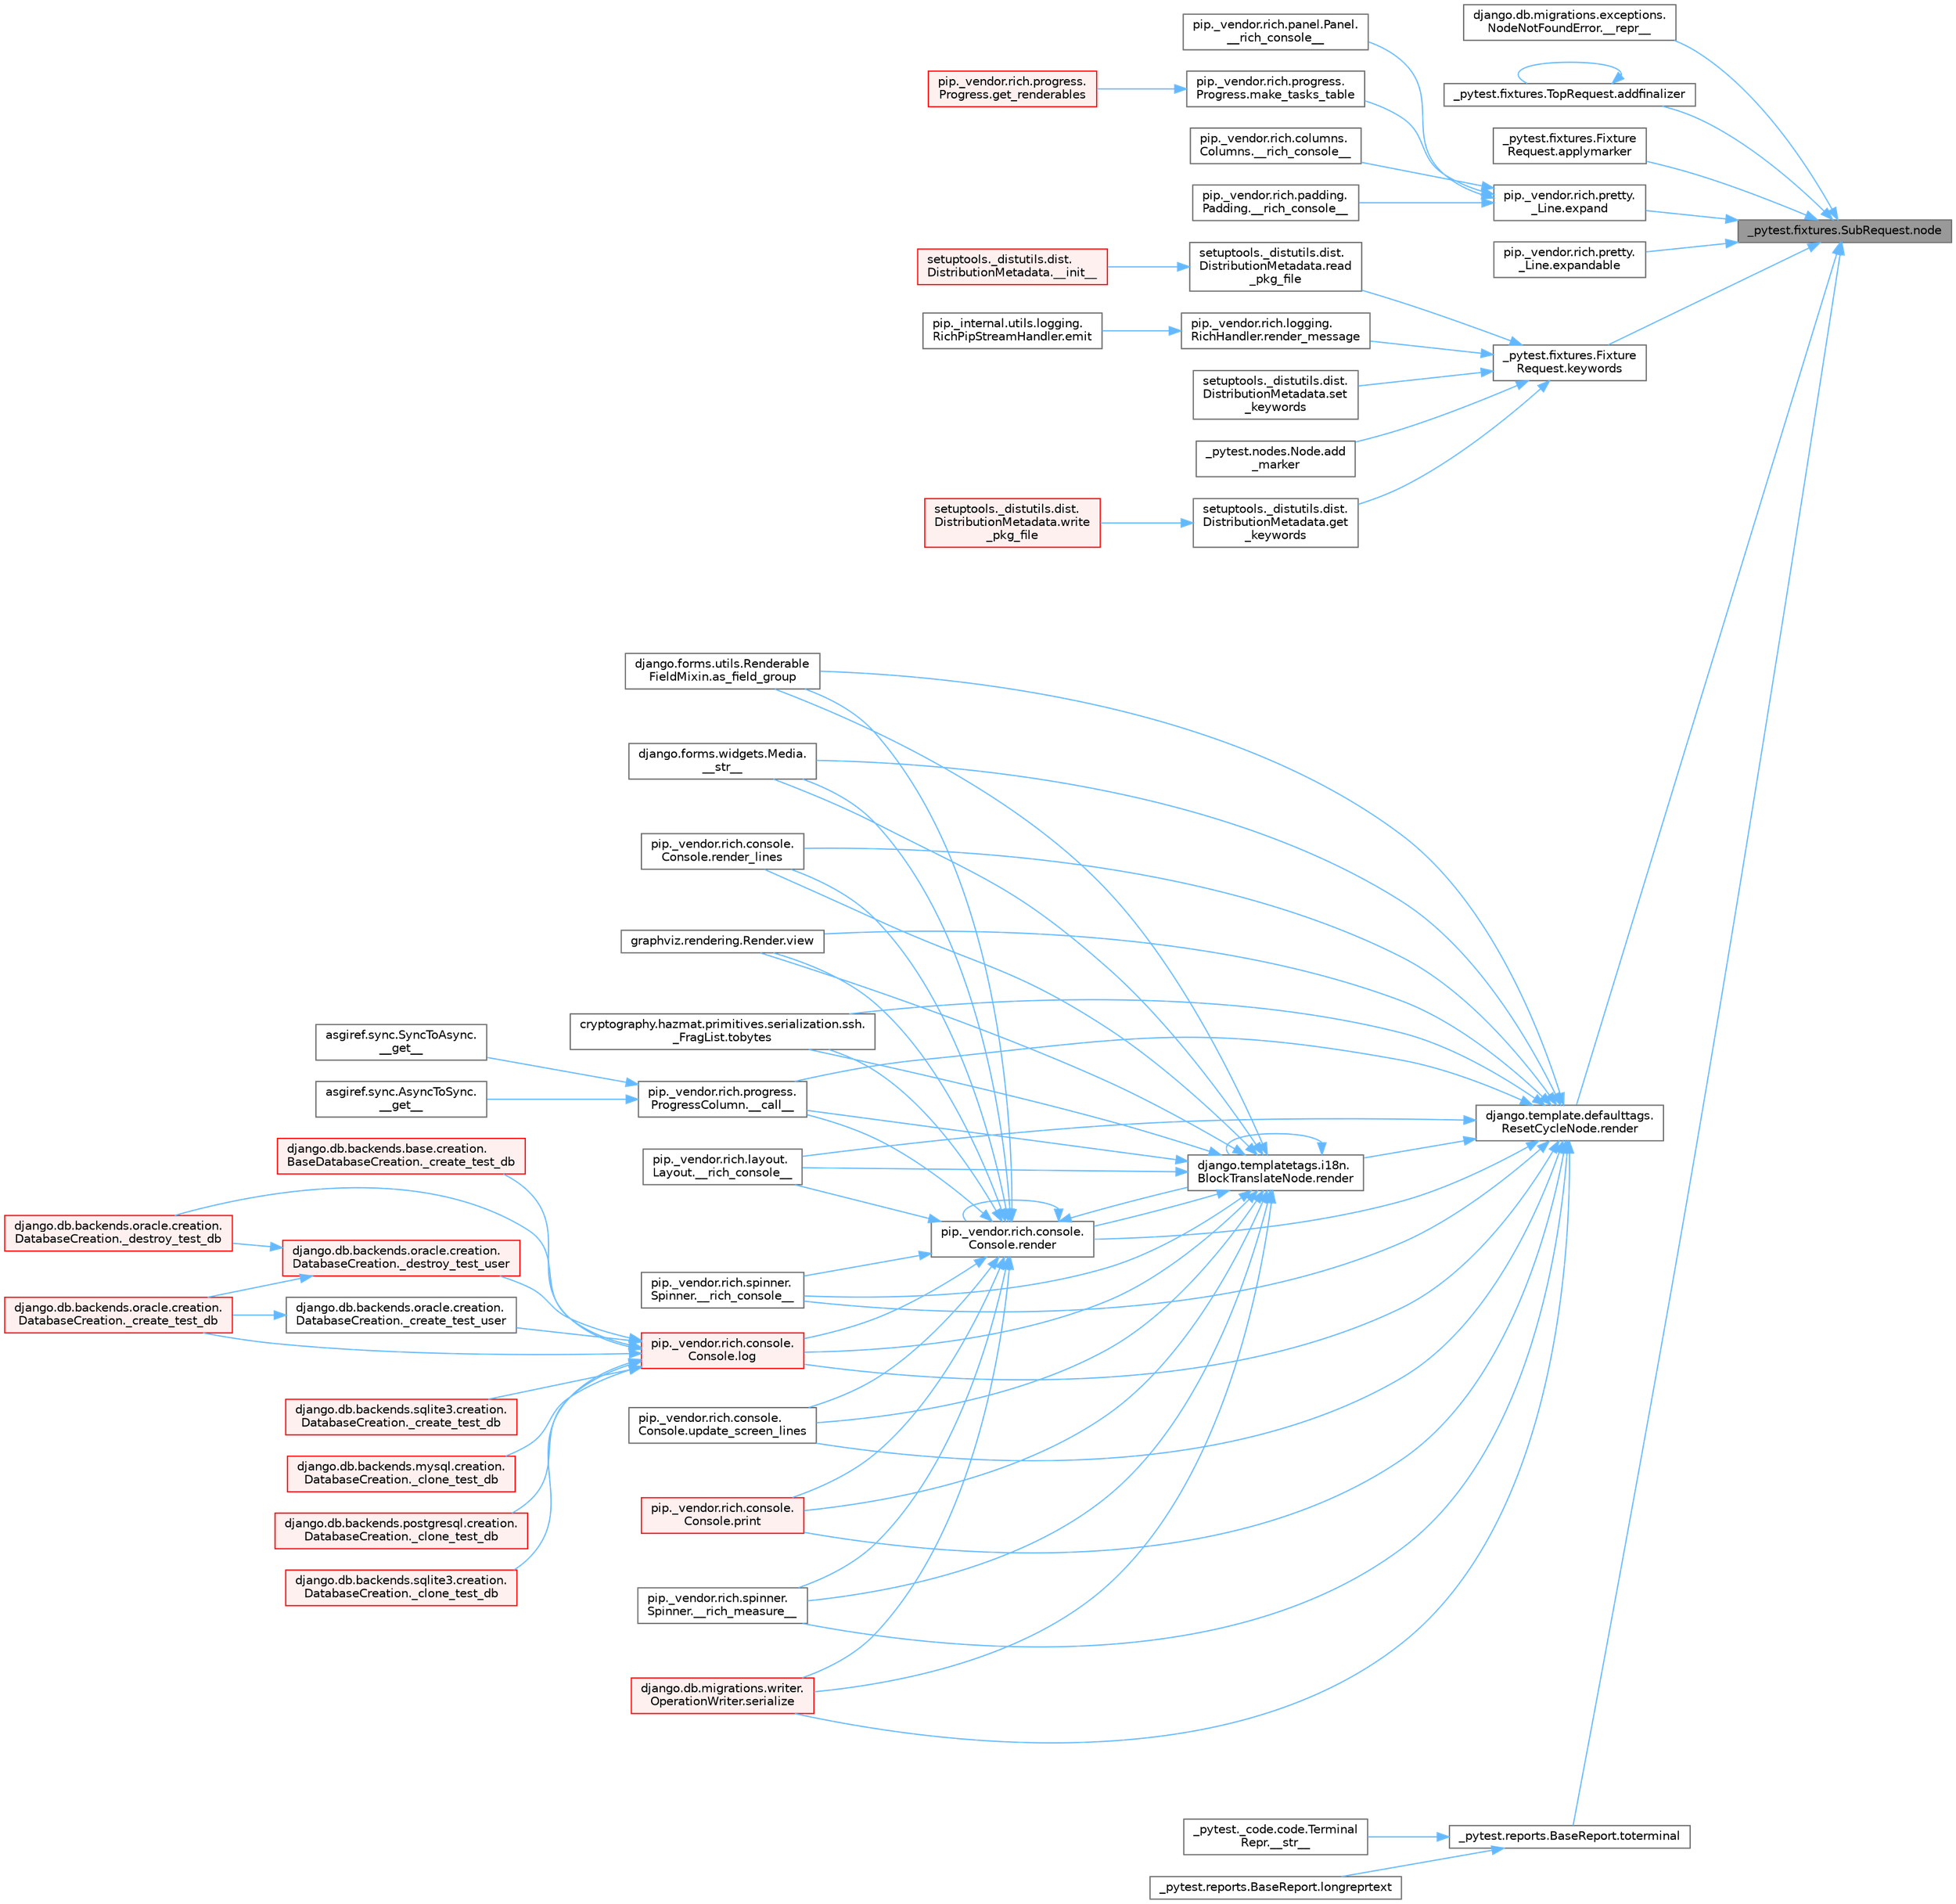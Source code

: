digraph "_pytest.fixtures.SubRequest.node"
{
 // LATEX_PDF_SIZE
  bgcolor="transparent";
  edge [fontname=Helvetica,fontsize=10,labelfontname=Helvetica,labelfontsize=10];
  node [fontname=Helvetica,fontsize=10,shape=box,height=0.2,width=0.4];
  rankdir="RL";
  Node1 [id="Node000001",label="_pytest.fixtures.SubRequest.node",height=0.2,width=0.4,color="gray40", fillcolor="grey60", style="filled", fontcolor="black",tooltip=" "];
  Node1 -> Node2 [id="edge1_Node000001_Node000002",dir="back",color="steelblue1",style="solid",tooltip=" "];
  Node2 [id="Node000002",label="django.db.migrations.exceptions.\lNodeNotFoundError.__repr__",height=0.2,width=0.4,color="grey40", fillcolor="white", style="filled",URL="$classdjango_1_1db_1_1migrations_1_1exceptions_1_1_node_not_found_error.html#aeab1e400d86525529dba0a2e0c89b36b",tooltip=" "];
  Node1 -> Node3 [id="edge2_Node000001_Node000003",dir="back",color="steelblue1",style="solid",tooltip=" "];
  Node3 [id="Node000003",label="_pytest.fixtures.TopRequest.addfinalizer",height=0.2,width=0.4,color="grey40", fillcolor="white", style="filled",URL="$class__pytest_1_1fixtures_1_1_top_request.html#af4f7e35bebb757ed491840b002b88ad7",tooltip=" "];
  Node3 -> Node3 [id="edge3_Node000003_Node000003",dir="back",color="steelblue1",style="solid",tooltip=" "];
  Node1 -> Node4 [id="edge4_Node000001_Node000004",dir="back",color="steelblue1",style="solid",tooltip=" "];
  Node4 [id="Node000004",label="_pytest.fixtures.Fixture\lRequest.applymarker",height=0.2,width=0.4,color="grey40", fillcolor="white", style="filled",URL="$class__pytest_1_1fixtures_1_1_fixture_request.html#ac920f1ed17b45ce70be934c509d083a9",tooltip=" "];
  Node1 -> Node5 [id="edge5_Node000001_Node000005",dir="back",color="steelblue1",style="solid",tooltip=" "];
  Node5 [id="Node000005",label="pip._vendor.rich.pretty.\l_Line.expand",height=0.2,width=0.4,color="grey40", fillcolor="white", style="filled",URL="$classpip_1_1__vendor_1_1rich_1_1pretty_1_1___line.html#a41a6ede72c0e0f5e6077839374bbc730",tooltip=" "];
  Node5 -> Node6 [id="edge6_Node000005_Node000006",dir="back",color="steelblue1",style="solid",tooltip=" "];
  Node6 [id="Node000006",label="pip._vendor.rich.columns.\lColumns.__rich_console__",height=0.2,width=0.4,color="grey40", fillcolor="white", style="filled",URL="$classpip_1_1__vendor_1_1rich_1_1columns_1_1_columns.html#aaae297ec38827f15d1d15327be4e4a12",tooltip=" "];
  Node5 -> Node7 [id="edge7_Node000005_Node000007",dir="back",color="steelblue1",style="solid",tooltip=" "];
  Node7 [id="Node000007",label="pip._vendor.rich.padding.\lPadding.__rich_console__",height=0.2,width=0.4,color="grey40", fillcolor="white", style="filled",URL="$classpip_1_1__vendor_1_1rich_1_1padding_1_1_padding.html#a23e27b4fb591fa1a4b6a04c497729077",tooltip=" "];
  Node5 -> Node8 [id="edge8_Node000005_Node000008",dir="back",color="steelblue1",style="solid",tooltip=" "];
  Node8 [id="Node000008",label="pip._vendor.rich.panel.Panel.\l__rich_console__",height=0.2,width=0.4,color="grey40", fillcolor="white", style="filled",URL="$classpip_1_1__vendor_1_1rich_1_1panel_1_1_panel.html#a6c612abd2dc827e0625fba926d709fb6",tooltip=" "];
  Node5 -> Node9 [id="edge9_Node000005_Node000009",dir="back",color="steelblue1",style="solid",tooltip=" "];
  Node9 [id="Node000009",label="pip._vendor.rich.progress.\lProgress.make_tasks_table",height=0.2,width=0.4,color="grey40", fillcolor="white", style="filled",URL="$classpip_1_1__vendor_1_1rich_1_1progress_1_1_progress.html#a42f4570b586d6cc467773cc7303b830d",tooltip=" "];
  Node9 -> Node10 [id="edge10_Node000009_Node000010",dir="back",color="steelblue1",style="solid",tooltip=" "];
  Node10 [id="Node000010",label="pip._vendor.rich.progress.\lProgress.get_renderables",height=0.2,width=0.4,color="red", fillcolor="#FFF0F0", style="filled",URL="$classpip_1_1__vendor_1_1rich_1_1progress_1_1_progress.html#ae329cb9b10713e0971717cebcf2d234f",tooltip=" "];
  Node1 -> Node3183 [id="edge11_Node000001_Node003183",dir="back",color="steelblue1",style="solid",tooltip=" "];
  Node3183 [id="Node003183",label="pip._vendor.rich.pretty.\l_Line.expandable",height=0.2,width=0.4,color="grey40", fillcolor="white", style="filled",URL="$classpip_1_1__vendor_1_1rich_1_1pretty_1_1___line.html#a3249a1c8f8bc712ec116e52c47024fc6",tooltip=" "];
  Node1 -> Node3184 [id="edge12_Node000001_Node003184",dir="back",color="steelblue1",style="solid",tooltip=" "];
  Node3184 [id="Node003184",label="_pytest.fixtures.Fixture\lRequest.keywords",height=0.2,width=0.4,color="grey40", fillcolor="white", style="filled",URL="$class__pytest_1_1fixtures_1_1_fixture_request.html#a5f3dcdc2c5f89a17d0669f23412ea34b",tooltip=" "];
  Node3184 -> Node3185 [id="edge13_Node003184_Node003185",dir="back",color="steelblue1",style="solid",tooltip=" "];
  Node3185 [id="Node003185",label="_pytest.nodes.Node.add\l_marker",height=0.2,width=0.4,color="grey40", fillcolor="white", style="filled",URL="$class__pytest_1_1nodes_1_1_node.html#a7b6ae62bc760ed7c93532afb89e63c30",tooltip=" "];
  Node3184 -> Node3186 [id="edge14_Node003184_Node003186",dir="back",color="steelblue1",style="solid",tooltip=" "];
  Node3186 [id="Node003186",label="setuptools._distutils.dist.\lDistributionMetadata.get\l_keywords",height=0.2,width=0.4,color="grey40", fillcolor="white", style="filled",URL="$classsetuptools_1_1__distutils_1_1dist_1_1_distribution_metadata.html#ade85519fe7eeecaac4aaf57bafedbdf1",tooltip=" "];
  Node3186 -> Node597 [id="edge15_Node003186_Node000597",dir="back",color="steelblue1",style="solid",tooltip=" "];
  Node597 [id="Node000597",label="setuptools._distutils.dist.\lDistributionMetadata.write\l_pkg_file",height=0.2,width=0.4,color="red", fillcolor="#FFF0F0", style="filled",URL="$classsetuptools_1_1__distutils_1_1dist_1_1_distribution_metadata.html#a2a55009e9d487a82234459fb242f4be0",tooltip=" "];
  Node3184 -> Node773 [id="edge16_Node003184_Node000773",dir="back",color="steelblue1",style="solid",tooltip=" "];
  Node773 [id="Node000773",label="setuptools._distutils.dist.\lDistributionMetadata.read\l_pkg_file",height=0.2,width=0.4,color="grey40", fillcolor="white", style="filled",URL="$classsetuptools_1_1__distutils_1_1dist_1_1_distribution_metadata.html#a7efe01ce942992105bfa0866706a2f20",tooltip=" "];
  Node773 -> Node774 [id="edge17_Node000773_Node000774",dir="back",color="steelblue1",style="solid",tooltip=" "];
  Node774 [id="Node000774",label="setuptools._distutils.dist.\lDistributionMetadata.__init__",height=0.2,width=0.4,color="red", fillcolor="#FFF0F0", style="filled",URL="$classsetuptools_1_1__distutils_1_1dist_1_1_distribution_metadata.html#a9bb96b84b0e1b192123f7d73c778a97b",tooltip=" "];
  Node3184 -> Node3187 [id="edge18_Node003184_Node003187",dir="back",color="steelblue1",style="solid",tooltip=" "];
  Node3187 [id="Node003187",label="pip._vendor.rich.logging.\lRichHandler.render_message",height=0.2,width=0.4,color="grey40", fillcolor="white", style="filled",URL="$classpip_1_1__vendor_1_1rich_1_1logging_1_1_rich_handler.html#a9107db7a8c42f02d46e5b88f309d38c6",tooltip=" "];
  Node3187 -> Node586 [id="edge19_Node003187_Node000586",dir="back",color="steelblue1",style="solid",tooltip=" "];
  Node586 [id="Node000586",label="pip._internal.utils.logging.\lRichPipStreamHandler.emit",height=0.2,width=0.4,color="grey40", fillcolor="white", style="filled",URL="$classpip_1_1__internal_1_1utils_1_1logging_1_1_rich_pip_stream_handler.html#ad9f05ef5ca9f8e35a17f0786341ede5e",tooltip=" "];
  Node3184 -> Node3188 [id="edge20_Node003184_Node003188",dir="back",color="steelblue1",style="solid",tooltip=" "];
  Node3188 [id="Node003188",label="setuptools._distutils.dist.\lDistributionMetadata.set\l_keywords",height=0.2,width=0.4,color="grey40", fillcolor="white", style="filled",URL="$classsetuptools_1_1__distutils_1_1dist_1_1_distribution_metadata.html#ae3f1f722eb6246ce3b9ac2264ade8be8",tooltip=" "];
  Node1 -> Node3189 [id="edge21_Node000001_Node003189",dir="back",color="steelblue1",style="solid",tooltip=" "];
  Node3189 [id="Node003189",label="django.template.defaulttags.\lResetCycleNode.render",height=0.2,width=0.4,color="grey40", fillcolor="white", style="filled",URL="$classdjango_1_1template_1_1defaulttags_1_1_reset_cycle_node.html#ab092ee03071c930109576881ed934516",tooltip=" "];
  Node3189 -> Node61 [id="edge22_Node003189_Node000061",dir="back",color="steelblue1",style="solid",tooltip=" "];
  Node61 [id="Node000061",label="pip._vendor.rich.progress.\lProgressColumn.__call__",height=0.2,width=0.4,color="grey40", fillcolor="white", style="filled",URL="$classpip_1_1__vendor_1_1rich_1_1progress_1_1_progress_column.html#ae0c399be74222f949edb0fa5324cf6ea",tooltip=" "];
  Node61 -> Node62 [id="edge23_Node000061_Node000062",dir="back",color="steelblue1",style="solid",tooltip=" "];
  Node62 [id="Node000062",label="asgiref.sync.AsyncToSync.\l__get__",height=0.2,width=0.4,color="grey40", fillcolor="white", style="filled",URL="$classasgiref_1_1sync_1_1_async_to_sync.html#a23e9ef7a73da98dad9e3f4e65846969b",tooltip=" "];
  Node61 -> Node63 [id="edge24_Node000061_Node000063",dir="back",color="steelblue1",style="solid",tooltip=" "];
  Node63 [id="Node000063",label="asgiref.sync.SyncToAsync.\l__get__",height=0.2,width=0.4,color="grey40", fillcolor="white", style="filled",URL="$classasgiref_1_1sync_1_1_sync_to_async.html#aebdfbe3f01079a529fd2f39810597381",tooltip=" "];
  Node3189 -> Node64 [id="edge25_Node003189_Node000064",dir="back",color="steelblue1",style="solid",tooltip=" "];
  Node64 [id="Node000064",label="pip._vendor.rich.layout.\lLayout.__rich_console__",height=0.2,width=0.4,color="grey40", fillcolor="white", style="filled",URL="$classpip_1_1__vendor_1_1rich_1_1layout_1_1_layout.html#ac39cb3d17d2b0324ee1b0dada41a3ebd",tooltip=" "];
  Node3189 -> Node65 [id="edge26_Node003189_Node000065",dir="back",color="steelblue1",style="solid",tooltip=" "];
  Node65 [id="Node000065",label="pip._vendor.rich.spinner.\lSpinner.__rich_console__",height=0.2,width=0.4,color="grey40", fillcolor="white", style="filled",URL="$classpip_1_1__vendor_1_1rich_1_1spinner_1_1_spinner.html#a6883d8dced19ac48d4dfc74f776357fd",tooltip=" "];
  Node3189 -> Node66 [id="edge27_Node003189_Node000066",dir="back",color="steelblue1",style="solid",tooltip=" "];
  Node66 [id="Node000066",label="pip._vendor.rich.spinner.\lSpinner.__rich_measure__",height=0.2,width=0.4,color="grey40", fillcolor="white", style="filled",URL="$classpip_1_1__vendor_1_1rich_1_1spinner_1_1_spinner.html#a89745682c823c44a31bae8e8d07869f5",tooltip=" "];
  Node3189 -> Node67 [id="edge28_Node003189_Node000067",dir="back",color="steelblue1",style="solid",tooltip=" "];
  Node67 [id="Node000067",label="django.forms.widgets.Media.\l__str__",height=0.2,width=0.4,color="grey40", fillcolor="white", style="filled",URL="$classdjango_1_1forms_1_1widgets_1_1_media.html#ae1651710548a7d9f14f036d035012d21",tooltip=" "];
  Node3189 -> Node68 [id="edge29_Node003189_Node000068",dir="back",color="steelblue1",style="solid",tooltip=" "];
  Node68 [id="Node000068",label="django.forms.utils.Renderable\lFieldMixin.as_field_group",height=0.2,width=0.4,color="grey40", fillcolor="white", style="filled",URL="$classdjango_1_1forms_1_1utils_1_1_renderable_field_mixin.html#a1e9a1b4f790ea694431554267fd5d74c",tooltip=" "];
  Node3189 -> Node69 [id="edge30_Node003189_Node000069",dir="back",color="steelblue1",style="solid",tooltip=" "];
  Node69 [id="Node000069",label="pip._vendor.rich.console.\lConsole.log",height=0.2,width=0.4,color="red", fillcolor="#FFF0F0", style="filled",URL="$classpip_1_1__vendor_1_1rich_1_1console_1_1_console.html#af9c77e39f9413fc2b134c60cfa23b0f1",tooltip=" "];
  Node69 -> Node70 [id="edge31_Node000069_Node000070",dir="back",color="steelblue1",style="solid",tooltip=" "];
  Node70 [id="Node000070",label="django.db.backends.mysql.creation.\lDatabaseCreation._clone_test_db",height=0.2,width=0.4,color="red", fillcolor="#FFF0F0", style="filled",URL="$classdjango_1_1db_1_1backends_1_1mysql_1_1creation_1_1_database_creation.html#ab4d99b6a9b6a81141d0fba9440d91619",tooltip=" "];
  Node69 -> Node72 [id="edge32_Node000069_Node000072",dir="back",color="steelblue1",style="solid",tooltip=" "];
  Node72 [id="Node000072",label="django.db.backends.postgresql.creation.\lDatabaseCreation._clone_test_db",height=0.2,width=0.4,color="red", fillcolor="#FFF0F0", style="filled",URL="$classdjango_1_1db_1_1backends_1_1postgresql_1_1creation_1_1_database_creation.html#ab57e8a2ba94a8a4888fd435036b4c322",tooltip=" "];
  Node69 -> Node73 [id="edge33_Node000069_Node000073",dir="back",color="steelblue1",style="solid",tooltip=" "];
  Node73 [id="Node000073",label="django.db.backends.sqlite3.creation.\lDatabaseCreation._clone_test_db",height=0.2,width=0.4,color="red", fillcolor="#FFF0F0", style="filled",URL="$classdjango_1_1db_1_1backends_1_1sqlite3_1_1creation_1_1_database_creation.html#a43a28bd11187e2b0677fd0be7643387b",tooltip=" "];
  Node69 -> Node74 [id="edge34_Node000069_Node000074",dir="back",color="steelblue1",style="solid",tooltip=" "];
  Node74 [id="Node000074",label="django.db.backends.base.creation.\lBaseDatabaseCreation._create_test_db",height=0.2,width=0.4,color="red", fillcolor="#FFF0F0", style="filled",URL="$classdjango_1_1db_1_1backends_1_1base_1_1creation_1_1_base_database_creation.html#a3782aff49b95503af2f0e518a10dc22d",tooltip=" "];
  Node69 -> Node76 [id="edge35_Node000069_Node000076",dir="back",color="steelblue1",style="solid",tooltip=" "];
  Node76 [id="Node000076",label="django.db.backends.oracle.creation.\lDatabaseCreation._create_test_db",height=0.2,width=0.4,color="red", fillcolor="#FFF0F0", style="filled",URL="$classdjango_1_1db_1_1backends_1_1oracle_1_1creation_1_1_database_creation.html#aea03f2099a0f6691226755c6b60c133f",tooltip=" "];
  Node69 -> Node77 [id="edge36_Node000069_Node000077",dir="back",color="steelblue1",style="solid",tooltip=" "];
  Node77 [id="Node000077",label="django.db.backends.sqlite3.creation.\lDatabaseCreation._create_test_db",height=0.2,width=0.4,color="red", fillcolor="#FFF0F0", style="filled",URL="$classdjango_1_1db_1_1backends_1_1sqlite3_1_1creation_1_1_database_creation.html#a67d2c057a1e604f78b379e63cd6bff28",tooltip=" "];
  Node69 -> Node78 [id="edge37_Node000069_Node000078",dir="back",color="steelblue1",style="solid",tooltip=" "];
  Node78 [id="Node000078",label="django.db.backends.oracle.creation.\lDatabaseCreation._create_test_user",height=0.2,width=0.4,color="grey40", fillcolor="white", style="filled",URL="$classdjango_1_1db_1_1backends_1_1oracle_1_1creation_1_1_database_creation.html#a59ea754a7f0af2c6d24086c033e1a0dd",tooltip=" "];
  Node78 -> Node76 [id="edge38_Node000078_Node000076",dir="back",color="steelblue1",style="solid",tooltip=" "];
  Node69 -> Node79 [id="edge39_Node000069_Node000079",dir="back",color="steelblue1",style="solid",tooltip=" "];
  Node79 [id="Node000079",label="django.db.backends.oracle.creation.\lDatabaseCreation._destroy_test_db",height=0.2,width=0.4,color="red", fillcolor="#FFF0F0", style="filled",URL="$classdjango_1_1db_1_1backends_1_1oracle_1_1creation_1_1_database_creation.html#a08dd28500eb796fba820014d705845e1",tooltip=" "];
  Node69 -> Node81 [id="edge40_Node000069_Node000081",dir="back",color="steelblue1",style="solid",tooltip=" "];
  Node81 [id="Node000081",label="django.db.backends.oracle.creation.\lDatabaseCreation._destroy_test_user",height=0.2,width=0.4,color="red", fillcolor="#FFF0F0", style="filled",URL="$classdjango_1_1db_1_1backends_1_1oracle_1_1creation_1_1_database_creation.html#ac5b566d811b2dcccb9c6c125486ec8b9",tooltip=" "];
  Node81 -> Node76 [id="edge41_Node000081_Node000076",dir="back",color="steelblue1",style="solid",tooltip=" "];
  Node81 -> Node79 [id="edge42_Node000081_Node000079",dir="back",color="steelblue1",style="solid",tooltip=" "];
  Node3189 -> Node457 [id="edge43_Node003189_Node000457",dir="back",color="steelblue1",style="solid",tooltip=" "];
  Node457 [id="Node000457",label="pip._vendor.rich.console.\lConsole.print",height=0.2,width=0.4,color="red", fillcolor="#FFF0F0", style="filled",URL="$classpip_1_1__vendor_1_1rich_1_1console_1_1_console.html#af954370cdbb49236b597f2c11064549d",tooltip=" "];
  Node3189 -> Node539 [id="edge44_Node003189_Node000539",dir="back",color="steelblue1",style="solid",tooltip=" "];
  Node539 [id="Node000539",label="django.templatetags.i18n.\lBlockTranslateNode.render",height=0.2,width=0.4,color="grey40", fillcolor="white", style="filled",URL="$classdjango_1_1templatetags_1_1i18n_1_1_block_translate_node.html#aaf05bebfd02c1c4b676387ada0357832",tooltip=" "];
  Node539 -> Node61 [id="edge45_Node000539_Node000061",dir="back",color="steelblue1",style="solid",tooltip=" "];
  Node539 -> Node64 [id="edge46_Node000539_Node000064",dir="back",color="steelblue1",style="solid",tooltip=" "];
  Node539 -> Node65 [id="edge47_Node000539_Node000065",dir="back",color="steelblue1",style="solid",tooltip=" "];
  Node539 -> Node66 [id="edge48_Node000539_Node000066",dir="back",color="steelblue1",style="solid",tooltip=" "];
  Node539 -> Node67 [id="edge49_Node000539_Node000067",dir="back",color="steelblue1",style="solid",tooltip=" "];
  Node539 -> Node68 [id="edge50_Node000539_Node000068",dir="back",color="steelblue1",style="solid",tooltip=" "];
  Node539 -> Node69 [id="edge51_Node000539_Node000069",dir="back",color="steelblue1",style="solid",tooltip=" "];
  Node539 -> Node457 [id="edge52_Node000539_Node000457",dir="back",color="steelblue1",style="solid",tooltip=" "];
  Node539 -> Node539 [id="edge53_Node000539_Node000539",dir="back",color="steelblue1",style="solid",tooltip=" "];
  Node539 -> Node540 [id="edge54_Node000539_Node000540",dir="back",color="steelblue1",style="solid",tooltip=" "];
  Node540 [id="Node000540",label="pip._vendor.rich.console.\lConsole.render",height=0.2,width=0.4,color="grey40", fillcolor="white", style="filled",URL="$classpip_1_1__vendor_1_1rich_1_1console_1_1_console.html#a9551b8254c573105adde80622393a938",tooltip=" "];
  Node540 -> Node61 [id="edge55_Node000540_Node000061",dir="back",color="steelblue1",style="solid",tooltip=" "];
  Node540 -> Node64 [id="edge56_Node000540_Node000064",dir="back",color="steelblue1",style="solid",tooltip=" "];
  Node540 -> Node65 [id="edge57_Node000540_Node000065",dir="back",color="steelblue1",style="solid",tooltip=" "];
  Node540 -> Node66 [id="edge58_Node000540_Node000066",dir="back",color="steelblue1",style="solid",tooltip=" "];
  Node540 -> Node67 [id="edge59_Node000540_Node000067",dir="back",color="steelblue1",style="solid",tooltip=" "];
  Node540 -> Node68 [id="edge60_Node000540_Node000068",dir="back",color="steelblue1",style="solid",tooltip=" "];
  Node540 -> Node69 [id="edge61_Node000540_Node000069",dir="back",color="steelblue1",style="solid",tooltip=" "];
  Node540 -> Node457 [id="edge62_Node000540_Node000457",dir="back",color="steelblue1",style="solid",tooltip=" "];
  Node540 -> Node539 [id="edge63_Node000540_Node000539",dir="back",color="steelblue1",style="solid",tooltip=" "];
  Node540 -> Node540 [id="edge64_Node000540_Node000540",dir="back",color="steelblue1",style="solid",tooltip=" "];
  Node540 -> Node541 [id="edge65_Node000540_Node000541",dir="back",color="steelblue1",style="solid",tooltip=" "];
  Node541 [id="Node000541",label="pip._vendor.rich.console.\lConsole.render_lines",height=0.2,width=0.4,color="grey40", fillcolor="white", style="filled",URL="$classpip_1_1__vendor_1_1rich_1_1console_1_1_console.html#a5818808a49db20c5bee6986425f96f14",tooltip=" "];
  Node540 -> Node542 [id="edge66_Node000540_Node000542",dir="back",color="steelblue1",style="solid",tooltip=" "];
  Node542 [id="Node000542",label="django.db.migrations.writer.\lOperationWriter.serialize",height=0.2,width=0.4,color="red", fillcolor="#FFF0F0", style="filled",URL="$classdjango_1_1db_1_1migrations_1_1writer_1_1_operation_writer.html#a866e8d13e1c54a35d74e9a6b0383b2f8",tooltip=" "];
  Node540 -> Node614 [id="edge67_Node000540_Node000614",dir="back",color="steelblue1",style="solid",tooltip=" "];
  Node614 [id="Node000614",label="cryptography.hazmat.primitives.serialization.ssh.\l_FragList.tobytes",height=0.2,width=0.4,color="grey40", fillcolor="white", style="filled",URL="$classcryptography_1_1hazmat_1_1primitives_1_1serialization_1_1ssh_1_1___frag_list.html#a195dd4e7c741624829a13af53fa3de38",tooltip=" "];
  Node540 -> Node615 [id="edge68_Node000540_Node000615",dir="back",color="steelblue1",style="solid",tooltip=" "];
  Node615 [id="Node000615",label="pip._vendor.rich.console.\lConsole.update_screen_lines",height=0.2,width=0.4,color="grey40", fillcolor="white", style="filled",URL="$classpip_1_1__vendor_1_1rich_1_1console_1_1_console.html#a21cfe5af86ec7533f23d45fe2969817e",tooltip=" "];
  Node540 -> Node616 [id="edge69_Node000540_Node000616",dir="back",color="steelblue1",style="solid",tooltip=" "];
  Node616 [id="Node000616",label="graphviz.rendering.Render.view",height=0.2,width=0.4,color="grey40", fillcolor="white", style="filled",URL="$classgraphviz_1_1rendering_1_1_render.html#a53169c422996b9a7e92b5580c13914e2",tooltip=" "];
  Node539 -> Node541 [id="edge70_Node000539_Node000541",dir="back",color="steelblue1",style="solid",tooltip=" "];
  Node539 -> Node542 [id="edge71_Node000539_Node000542",dir="back",color="steelblue1",style="solid",tooltip=" "];
  Node539 -> Node614 [id="edge72_Node000539_Node000614",dir="back",color="steelblue1",style="solid",tooltip=" "];
  Node539 -> Node615 [id="edge73_Node000539_Node000615",dir="back",color="steelblue1",style="solid",tooltip=" "];
  Node539 -> Node616 [id="edge74_Node000539_Node000616",dir="back",color="steelblue1",style="solid",tooltip=" "];
  Node3189 -> Node540 [id="edge75_Node003189_Node000540",dir="back",color="steelblue1",style="solid",tooltip=" "];
  Node3189 -> Node541 [id="edge76_Node003189_Node000541",dir="back",color="steelblue1",style="solid",tooltip=" "];
  Node3189 -> Node542 [id="edge77_Node003189_Node000542",dir="back",color="steelblue1",style="solid",tooltip=" "];
  Node3189 -> Node614 [id="edge78_Node003189_Node000614",dir="back",color="steelblue1",style="solid",tooltip=" "];
  Node3189 -> Node615 [id="edge79_Node003189_Node000615",dir="back",color="steelblue1",style="solid",tooltip=" "];
  Node3189 -> Node616 [id="edge80_Node003189_Node000616",dir="back",color="steelblue1",style="solid",tooltip=" "];
  Node1 -> Node3190 [id="edge81_Node000001_Node003190",dir="back",color="steelblue1",style="solid",tooltip=" "];
  Node3190 [id="Node003190",label="_pytest.reports.BaseReport.toterminal",height=0.2,width=0.4,color="grey40", fillcolor="white", style="filled",URL="$class__pytest_1_1reports_1_1_base_report.html#abaf8662ade1b66885f20565d1f827730",tooltip=" "];
  Node3190 -> Node417 [id="edge82_Node003190_Node000417",dir="back",color="steelblue1",style="solid",tooltip=" "];
  Node417 [id="Node000417",label="_pytest._code.code.Terminal\lRepr.__str__",height=0.2,width=0.4,color="grey40", fillcolor="white", style="filled",URL="$class__pytest_1_1__code_1_1code_1_1_terminal_repr.html#aef1f1749916d878f9f0d24453560f472",tooltip=" "];
  Node3190 -> Node418 [id="edge83_Node003190_Node000418",dir="back",color="steelblue1",style="solid",tooltip=" "];
  Node418 [id="Node000418",label="_pytest.reports.BaseReport.longreprtext",height=0.2,width=0.4,color="grey40", fillcolor="white", style="filled",URL="$class__pytest_1_1reports_1_1_base_report.html#abfac6852b91059f33baf2012e9119c44",tooltip=" "];
}
